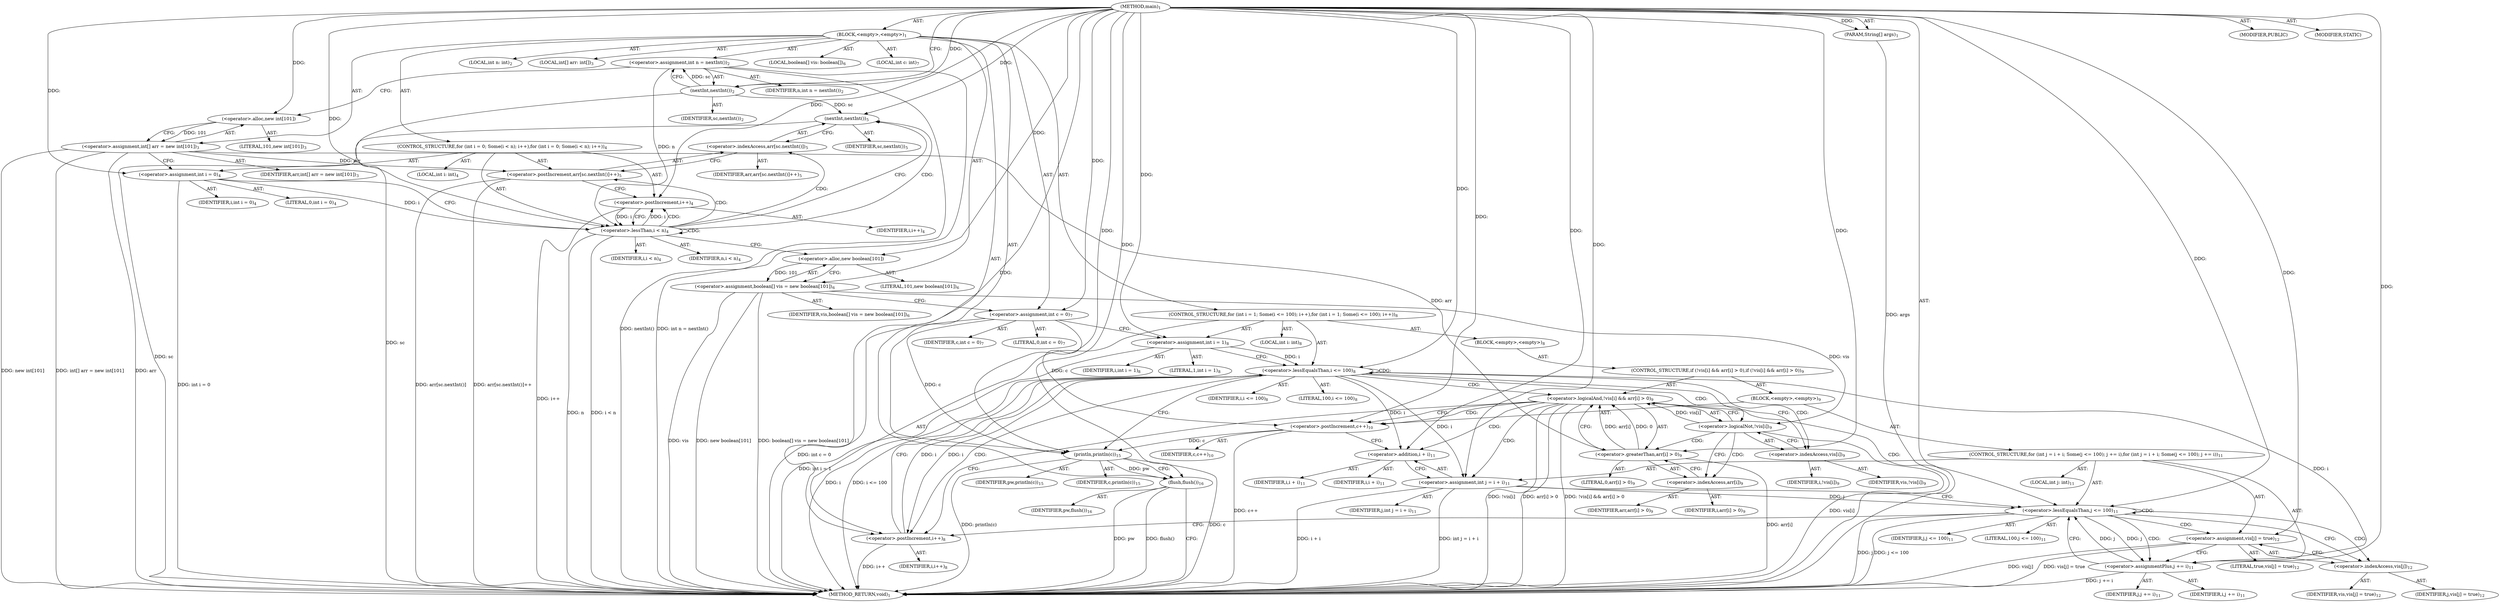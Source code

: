 digraph "main" {  
"17" [label = <(METHOD,main)<SUB>1</SUB>> ]
"18" [label = <(PARAM,String[] args)<SUB>1</SUB>> ]
"19" [label = <(BLOCK,&lt;empty&gt;,&lt;empty&gt;)<SUB>1</SUB>> ]
"20" [label = <(LOCAL,int n: int)<SUB>2</SUB>> ]
"21" [label = <(&lt;operator&gt;.assignment,int n = nextInt())<SUB>2</SUB>> ]
"22" [label = <(IDENTIFIER,n,int n = nextInt())<SUB>2</SUB>> ]
"23" [label = <(nextInt,nextInt())<SUB>2</SUB>> ]
"24" [label = <(IDENTIFIER,sc,nextInt())<SUB>2</SUB>> ]
"25" [label = <(LOCAL,int[] arr: int[])<SUB>3</SUB>> ]
"26" [label = <(&lt;operator&gt;.assignment,int[] arr = new int[101])<SUB>3</SUB>> ]
"27" [label = <(IDENTIFIER,arr,int[] arr = new int[101])<SUB>3</SUB>> ]
"28" [label = <(&lt;operator&gt;.alloc,new int[101])> ]
"29" [label = <(LITERAL,101,new int[101])<SUB>3</SUB>> ]
"30" [label = <(CONTROL_STRUCTURE,for (int i = 0; Some(i &lt; n); i++),for (int i = 0; Some(i &lt; n); i++))<SUB>4</SUB>> ]
"31" [label = <(LOCAL,int i: int)<SUB>4</SUB>> ]
"32" [label = <(&lt;operator&gt;.assignment,int i = 0)<SUB>4</SUB>> ]
"33" [label = <(IDENTIFIER,i,int i = 0)<SUB>4</SUB>> ]
"34" [label = <(LITERAL,0,int i = 0)<SUB>4</SUB>> ]
"35" [label = <(&lt;operator&gt;.lessThan,i &lt; n)<SUB>4</SUB>> ]
"36" [label = <(IDENTIFIER,i,i &lt; n)<SUB>4</SUB>> ]
"37" [label = <(IDENTIFIER,n,i &lt; n)<SUB>4</SUB>> ]
"38" [label = <(&lt;operator&gt;.postIncrement,i++)<SUB>4</SUB>> ]
"39" [label = <(IDENTIFIER,i,i++)<SUB>4</SUB>> ]
"40" [label = <(&lt;operator&gt;.postIncrement,arr[sc.nextInt()]++)<SUB>5</SUB>> ]
"41" [label = <(&lt;operator&gt;.indexAccess,arr[sc.nextInt()])<SUB>5</SUB>> ]
"42" [label = <(IDENTIFIER,arr,arr[sc.nextInt()]++)<SUB>5</SUB>> ]
"43" [label = <(nextInt,nextInt())<SUB>5</SUB>> ]
"44" [label = <(IDENTIFIER,sc,nextInt())<SUB>5</SUB>> ]
"45" [label = <(LOCAL,boolean[] vis: boolean[])<SUB>6</SUB>> ]
"46" [label = <(&lt;operator&gt;.assignment,boolean[] vis = new boolean[101])<SUB>6</SUB>> ]
"47" [label = <(IDENTIFIER,vis,boolean[] vis = new boolean[101])<SUB>6</SUB>> ]
"48" [label = <(&lt;operator&gt;.alloc,new boolean[101])> ]
"49" [label = <(LITERAL,101,new boolean[101])<SUB>6</SUB>> ]
"50" [label = <(LOCAL,int c: int)<SUB>7</SUB>> ]
"51" [label = <(&lt;operator&gt;.assignment,int c = 0)<SUB>7</SUB>> ]
"52" [label = <(IDENTIFIER,c,int c = 0)<SUB>7</SUB>> ]
"53" [label = <(LITERAL,0,int c = 0)<SUB>7</SUB>> ]
"54" [label = <(CONTROL_STRUCTURE,for (int i = 1; Some(i &lt;= 100); i++),for (int i = 1; Some(i &lt;= 100); i++))<SUB>8</SUB>> ]
"55" [label = <(LOCAL,int i: int)<SUB>8</SUB>> ]
"56" [label = <(&lt;operator&gt;.assignment,int i = 1)<SUB>8</SUB>> ]
"57" [label = <(IDENTIFIER,i,int i = 1)<SUB>8</SUB>> ]
"58" [label = <(LITERAL,1,int i = 1)<SUB>8</SUB>> ]
"59" [label = <(&lt;operator&gt;.lessEqualsThan,i &lt;= 100)<SUB>8</SUB>> ]
"60" [label = <(IDENTIFIER,i,i &lt;= 100)<SUB>8</SUB>> ]
"61" [label = <(LITERAL,100,i &lt;= 100)<SUB>8</SUB>> ]
"62" [label = <(&lt;operator&gt;.postIncrement,i++)<SUB>8</SUB>> ]
"63" [label = <(IDENTIFIER,i,i++)<SUB>8</SUB>> ]
"64" [label = <(BLOCK,&lt;empty&gt;,&lt;empty&gt;)<SUB>8</SUB>> ]
"65" [label = <(CONTROL_STRUCTURE,if (!vis[i] &amp;&amp; arr[i] &gt; 0),if (!vis[i] &amp;&amp; arr[i] &gt; 0))<SUB>9</SUB>> ]
"66" [label = <(&lt;operator&gt;.logicalAnd,!vis[i] &amp;&amp; arr[i] &gt; 0)<SUB>9</SUB>> ]
"67" [label = <(&lt;operator&gt;.logicalNot,!vis[i])<SUB>9</SUB>> ]
"68" [label = <(&lt;operator&gt;.indexAccess,vis[i])<SUB>9</SUB>> ]
"69" [label = <(IDENTIFIER,vis,!vis[i])<SUB>9</SUB>> ]
"70" [label = <(IDENTIFIER,i,!vis[i])<SUB>9</SUB>> ]
"71" [label = <(&lt;operator&gt;.greaterThan,arr[i] &gt; 0)<SUB>9</SUB>> ]
"72" [label = <(&lt;operator&gt;.indexAccess,arr[i])<SUB>9</SUB>> ]
"73" [label = <(IDENTIFIER,arr,arr[i] &gt; 0)<SUB>9</SUB>> ]
"74" [label = <(IDENTIFIER,i,arr[i] &gt; 0)<SUB>9</SUB>> ]
"75" [label = <(LITERAL,0,arr[i] &gt; 0)<SUB>9</SUB>> ]
"76" [label = <(BLOCK,&lt;empty&gt;,&lt;empty&gt;)<SUB>9</SUB>> ]
"77" [label = <(&lt;operator&gt;.postIncrement,c++)<SUB>10</SUB>> ]
"78" [label = <(IDENTIFIER,c,c++)<SUB>10</SUB>> ]
"79" [label = <(CONTROL_STRUCTURE,for (int j = i + i; Some(j &lt;= 100); j += i),for (int j = i + i; Some(j &lt;= 100); j += i))<SUB>11</SUB>> ]
"80" [label = <(LOCAL,int j: int)<SUB>11</SUB>> ]
"81" [label = <(&lt;operator&gt;.assignment,int j = i + i)<SUB>11</SUB>> ]
"82" [label = <(IDENTIFIER,j,int j = i + i)<SUB>11</SUB>> ]
"83" [label = <(&lt;operator&gt;.addition,i + i)<SUB>11</SUB>> ]
"84" [label = <(IDENTIFIER,i,i + i)<SUB>11</SUB>> ]
"85" [label = <(IDENTIFIER,i,i + i)<SUB>11</SUB>> ]
"86" [label = <(&lt;operator&gt;.lessEqualsThan,j &lt;= 100)<SUB>11</SUB>> ]
"87" [label = <(IDENTIFIER,j,j &lt;= 100)<SUB>11</SUB>> ]
"88" [label = <(LITERAL,100,j &lt;= 100)<SUB>11</SUB>> ]
"89" [label = <(&lt;operator&gt;.assignmentPlus,j += i)<SUB>11</SUB>> ]
"90" [label = <(IDENTIFIER,j,j += i)<SUB>11</SUB>> ]
"91" [label = <(IDENTIFIER,i,j += i)<SUB>11</SUB>> ]
"92" [label = <(&lt;operator&gt;.assignment,vis[j] = true)<SUB>12</SUB>> ]
"93" [label = <(&lt;operator&gt;.indexAccess,vis[j])<SUB>12</SUB>> ]
"94" [label = <(IDENTIFIER,vis,vis[j] = true)<SUB>12</SUB>> ]
"95" [label = <(IDENTIFIER,j,vis[j] = true)<SUB>12</SUB>> ]
"96" [label = <(LITERAL,true,vis[j] = true)<SUB>12</SUB>> ]
"97" [label = <(println,println(c))<SUB>15</SUB>> ]
"98" [label = <(IDENTIFIER,pw,println(c))<SUB>15</SUB>> ]
"99" [label = <(IDENTIFIER,c,println(c))<SUB>15</SUB>> ]
"100" [label = <(flush,flush())<SUB>16</SUB>> ]
"101" [label = <(IDENTIFIER,pw,flush())<SUB>16</SUB>> ]
"102" [label = <(MODIFIER,PUBLIC)> ]
"103" [label = <(MODIFIER,STATIC)> ]
"104" [label = <(METHOD_RETURN,void)<SUB>1</SUB>> ]
  "17" -> "18"  [ label = "AST: "] 
  "17" -> "19"  [ label = "AST: "] 
  "17" -> "102"  [ label = "AST: "] 
  "17" -> "103"  [ label = "AST: "] 
  "17" -> "104"  [ label = "AST: "] 
  "19" -> "20"  [ label = "AST: "] 
  "19" -> "21"  [ label = "AST: "] 
  "19" -> "25"  [ label = "AST: "] 
  "19" -> "26"  [ label = "AST: "] 
  "19" -> "30"  [ label = "AST: "] 
  "19" -> "45"  [ label = "AST: "] 
  "19" -> "46"  [ label = "AST: "] 
  "19" -> "50"  [ label = "AST: "] 
  "19" -> "51"  [ label = "AST: "] 
  "19" -> "54"  [ label = "AST: "] 
  "19" -> "97"  [ label = "AST: "] 
  "19" -> "100"  [ label = "AST: "] 
  "21" -> "22"  [ label = "AST: "] 
  "21" -> "23"  [ label = "AST: "] 
  "23" -> "24"  [ label = "AST: "] 
  "26" -> "27"  [ label = "AST: "] 
  "26" -> "28"  [ label = "AST: "] 
  "28" -> "29"  [ label = "AST: "] 
  "30" -> "31"  [ label = "AST: "] 
  "30" -> "32"  [ label = "AST: "] 
  "30" -> "35"  [ label = "AST: "] 
  "30" -> "38"  [ label = "AST: "] 
  "30" -> "40"  [ label = "AST: "] 
  "32" -> "33"  [ label = "AST: "] 
  "32" -> "34"  [ label = "AST: "] 
  "35" -> "36"  [ label = "AST: "] 
  "35" -> "37"  [ label = "AST: "] 
  "38" -> "39"  [ label = "AST: "] 
  "40" -> "41"  [ label = "AST: "] 
  "41" -> "42"  [ label = "AST: "] 
  "41" -> "43"  [ label = "AST: "] 
  "43" -> "44"  [ label = "AST: "] 
  "46" -> "47"  [ label = "AST: "] 
  "46" -> "48"  [ label = "AST: "] 
  "48" -> "49"  [ label = "AST: "] 
  "51" -> "52"  [ label = "AST: "] 
  "51" -> "53"  [ label = "AST: "] 
  "54" -> "55"  [ label = "AST: "] 
  "54" -> "56"  [ label = "AST: "] 
  "54" -> "59"  [ label = "AST: "] 
  "54" -> "62"  [ label = "AST: "] 
  "54" -> "64"  [ label = "AST: "] 
  "56" -> "57"  [ label = "AST: "] 
  "56" -> "58"  [ label = "AST: "] 
  "59" -> "60"  [ label = "AST: "] 
  "59" -> "61"  [ label = "AST: "] 
  "62" -> "63"  [ label = "AST: "] 
  "64" -> "65"  [ label = "AST: "] 
  "65" -> "66"  [ label = "AST: "] 
  "65" -> "76"  [ label = "AST: "] 
  "66" -> "67"  [ label = "AST: "] 
  "66" -> "71"  [ label = "AST: "] 
  "67" -> "68"  [ label = "AST: "] 
  "68" -> "69"  [ label = "AST: "] 
  "68" -> "70"  [ label = "AST: "] 
  "71" -> "72"  [ label = "AST: "] 
  "71" -> "75"  [ label = "AST: "] 
  "72" -> "73"  [ label = "AST: "] 
  "72" -> "74"  [ label = "AST: "] 
  "76" -> "77"  [ label = "AST: "] 
  "76" -> "79"  [ label = "AST: "] 
  "77" -> "78"  [ label = "AST: "] 
  "79" -> "80"  [ label = "AST: "] 
  "79" -> "81"  [ label = "AST: "] 
  "79" -> "86"  [ label = "AST: "] 
  "79" -> "89"  [ label = "AST: "] 
  "79" -> "92"  [ label = "AST: "] 
  "81" -> "82"  [ label = "AST: "] 
  "81" -> "83"  [ label = "AST: "] 
  "83" -> "84"  [ label = "AST: "] 
  "83" -> "85"  [ label = "AST: "] 
  "86" -> "87"  [ label = "AST: "] 
  "86" -> "88"  [ label = "AST: "] 
  "89" -> "90"  [ label = "AST: "] 
  "89" -> "91"  [ label = "AST: "] 
  "92" -> "93"  [ label = "AST: "] 
  "92" -> "96"  [ label = "AST: "] 
  "93" -> "94"  [ label = "AST: "] 
  "93" -> "95"  [ label = "AST: "] 
  "97" -> "98"  [ label = "AST: "] 
  "97" -> "99"  [ label = "AST: "] 
  "100" -> "101"  [ label = "AST: "] 
  "21" -> "28"  [ label = "CFG: "] 
  "26" -> "32"  [ label = "CFG: "] 
  "46" -> "51"  [ label = "CFG: "] 
  "51" -> "56"  [ label = "CFG: "] 
  "97" -> "100"  [ label = "CFG: "] 
  "100" -> "104"  [ label = "CFG: "] 
  "23" -> "21"  [ label = "CFG: "] 
  "28" -> "26"  [ label = "CFG: "] 
  "32" -> "35"  [ label = "CFG: "] 
  "35" -> "43"  [ label = "CFG: "] 
  "35" -> "48"  [ label = "CFG: "] 
  "38" -> "35"  [ label = "CFG: "] 
  "40" -> "38"  [ label = "CFG: "] 
  "48" -> "46"  [ label = "CFG: "] 
  "56" -> "59"  [ label = "CFG: "] 
  "59" -> "68"  [ label = "CFG: "] 
  "59" -> "97"  [ label = "CFG: "] 
  "62" -> "59"  [ label = "CFG: "] 
  "41" -> "40"  [ label = "CFG: "] 
  "43" -> "41"  [ label = "CFG: "] 
  "66" -> "77"  [ label = "CFG: "] 
  "66" -> "62"  [ label = "CFG: "] 
  "67" -> "66"  [ label = "CFG: "] 
  "67" -> "72"  [ label = "CFG: "] 
  "71" -> "66"  [ label = "CFG: "] 
  "77" -> "83"  [ label = "CFG: "] 
  "68" -> "67"  [ label = "CFG: "] 
  "72" -> "71"  [ label = "CFG: "] 
  "81" -> "86"  [ label = "CFG: "] 
  "86" -> "93"  [ label = "CFG: "] 
  "86" -> "62"  [ label = "CFG: "] 
  "89" -> "86"  [ label = "CFG: "] 
  "92" -> "89"  [ label = "CFG: "] 
  "83" -> "81"  [ label = "CFG: "] 
  "93" -> "92"  [ label = "CFG: "] 
  "17" -> "23"  [ label = "CFG: "] 
  "18" -> "104"  [ label = "DDG: args"] 
  "23" -> "104"  [ label = "DDG: sc"] 
  "21" -> "104"  [ label = "DDG: nextInt()"] 
  "21" -> "104"  [ label = "DDG: int n = nextInt()"] 
  "26" -> "104"  [ label = "DDG: arr"] 
  "26" -> "104"  [ label = "DDG: new int[101]"] 
  "26" -> "104"  [ label = "DDG: int[] arr = new int[101]"] 
  "32" -> "104"  [ label = "DDG: int i = 0"] 
  "35" -> "104"  [ label = "DDG: n"] 
  "35" -> "104"  [ label = "DDG: i &lt; n"] 
  "46" -> "104"  [ label = "DDG: vis"] 
  "46" -> "104"  [ label = "DDG: new boolean[101]"] 
  "46" -> "104"  [ label = "DDG: boolean[] vis = new boolean[101]"] 
  "51" -> "104"  [ label = "DDG: int c = 0"] 
  "56" -> "104"  [ label = "DDG: int i = 1"] 
  "59" -> "104"  [ label = "DDG: i"] 
  "59" -> "104"  [ label = "DDG: i &lt;= 100"] 
  "97" -> "104"  [ label = "DDG: c"] 
  "97" -> "104"  [ label = "DDG: println(c)"] 
  "100" -> "104"  [ label = "DDG: pw"] 
  "100" -> "104"  [ label = "DDG: flush()"] 
  "67" -> "104"  [ label = "DDG: vis[i]"] 
  "66" -> "104"  [ label = "DDG: !vis[i]"] 
  "71" -> "104"  [ label = "DDG: arr[i]"] 
  "66" -> "104"  [ label = "DDG: arr[i] &gt; 0"] 
  "66" -> "104"  [ label = "DDG: !vis[i] &amp;&amp; arr[i] &gt; 0"] 
  "77" -> "104"  [ label = "DDG: c++"] 
  "81" -> "104"  [ label = "DDG: i + i"] 
  "81" -> "104"  [ label = "DDG: int j = i + i"] 
  "86" -> "104"  [ label = "DDG: j"] 
  "86" -> "104"  [ label = "DDG: j &lt;= 100"] 
  "62" -> "104"  [ label = "DDG: i++"] 
  "92" -> "104"  [ label = "DDG: vis[j]"] 
  "92" -> "104"  [ label = "DDG: vis[j] = true"] 
  "89" -> "104"  [ label = "DDG: j += i"] 
  "43" -> "104"  [ label = "DDG: sc"] 
  "40" -> "104"  [ label = "DDG: arr[sc.nextInt()]"] 
  "40" -> "104"  [ label = "DDG: arr[sc.nextInt()]++"] 
  "38" -> "104"  [ label = "DDG: i++"] 
  "17" -> "18"  [ label = "DDG: "] 
  "23" -> "21"  [ label = "DDG: sc"] 
  "28" -> "26"  [ label = "DDG: 101"] 
  "48" -> "46"  [ label = "DDG: 101"] 
  "17" -> "51"  [ label = "DDG: "] 
  "17" -> "32"  [ label = "DDG: "] 
  "17" -> "56"  [ label = "DDG: "] 
  "17" -> "97"  [ label = "DDG: "] 
  "51" -> "97"  [ label = "DDG: c"] 
  "77" -> "97"  [ label = "DDG: c"] 
  "97" -> "100"  [ label = "DDG: pw"] 
  "17" -> "100"  [ label = "DDG: "] 
  "17" -> "23"  [ label = "DDG: "] 
  "17" -> "28"  [ label = "DDG: "] 
  "32" -> "35"  [ label = "DDG: i"] 
  "38" -> "35"  [ label = "DDG: i"] 
  "17" -> "35"  [ label = "DDG: "] 
  "21" -> "35"  [ label = "DDG: n"] 
  "35" -> "38"  [ label = "DDG: i"] 
  "17" -> "38"  [ label = "DDG: "] 
  "26" -> "40"  [ label = "DDG: arr"] 
  "17" -> "48"  [ label = "DDG: "] 
  "56" -> "59"  [ label = "DDG: i"] 
  "62" -> "59"  [ label = "DDG: i"] 
  "17" -> "59"  [ label = "DDG: "] 
  "59" -> "62"  [ label = "DDG: i"] 
  "17" -> "62"  [ label = "DDG: "] 
  "23" -> "43"  [ label = "DDG: sc"] 
  "17" -> "43"  [ label = "DDG: "] 
  "67" -> "66"  [ label = "DDG: vis[i]"] 
  "71" -> "66"  [ label = "DDG: arr[i]"] 
  "71" -> "66"  [ label = "DDG: 0"] 
  "46" -> "67"  [ label = "DDG: vis"] 
  "26" -> "71"  [ label = "DDG: arr"] 
  "17" -> "71"  [ label = "DDG: "] 
  "51" -> "77"  [ label = "DDG: c"] 
  "17" -> "77"  [ label = "DDG: "] 
  "59" -> "81"  [ label = "DDG: i"] 
  "17" -> "81"  [ label = "DDG: "] 
  "17" -> "89"  [ label = "DDG: "] 
  "59" -> "89"  [ label = "DDG: i"] 
  "17" -> "92"  [ label = "DDG: "] 
  "81" -> "86"  [ label = "DDG: j"] 
  "89" -> "86"  [ label = "DDG: j"] 
  "17" -> "86"  [ label = "DDG: "] 
  "86" -> "89"  [ label = "DDG: j"] 
  "59" -> "83"  [ label = "DDG: i"] 
  "17" -> "83"  [ label = "DDG: "] 
  "35" -> "38"  [ label = "CDG: "] 
  "35" -> "41"  [ label = "CDG: "] 
  "35" -> "40"  [ label = "CDG: "] 
  "35" -> "35"  [ label = "CDG: "] 
  "35" -> "43"  [ label = "CDG: "] 
  "59" -> "68"  [ label = "CDG: "] 
  "59" -> "66"  [ label = "CDG: "] 
  "59" -> "67"  [ label = "CDG: "] 
  "59" -> "59"  [ label = "CDG: "] 
  "59" -> "62"  [ label = "CDG: "] 
  "66" -> "77"  [ label = "CDG: "] 
  "66" -> "83"  [ label = "CDG: "] 
  "66" -> "81"  [ label = "CDG: "] 
  "66" -> "86"  [ label = "CDG: "] 
  "67" -> "71"  [ label = "CDG: "] 
  "67" -> "72"  [ label = "CDG: "] 
  "86" -> "89"  [ label = "CDG: "] 
  "86" -> "92"  [ label = "CDG: "] 
  "86" -> "93"  [ label = "CDG: "] 
  "86" -> "86"  [ label = "CDG: "] 
}
